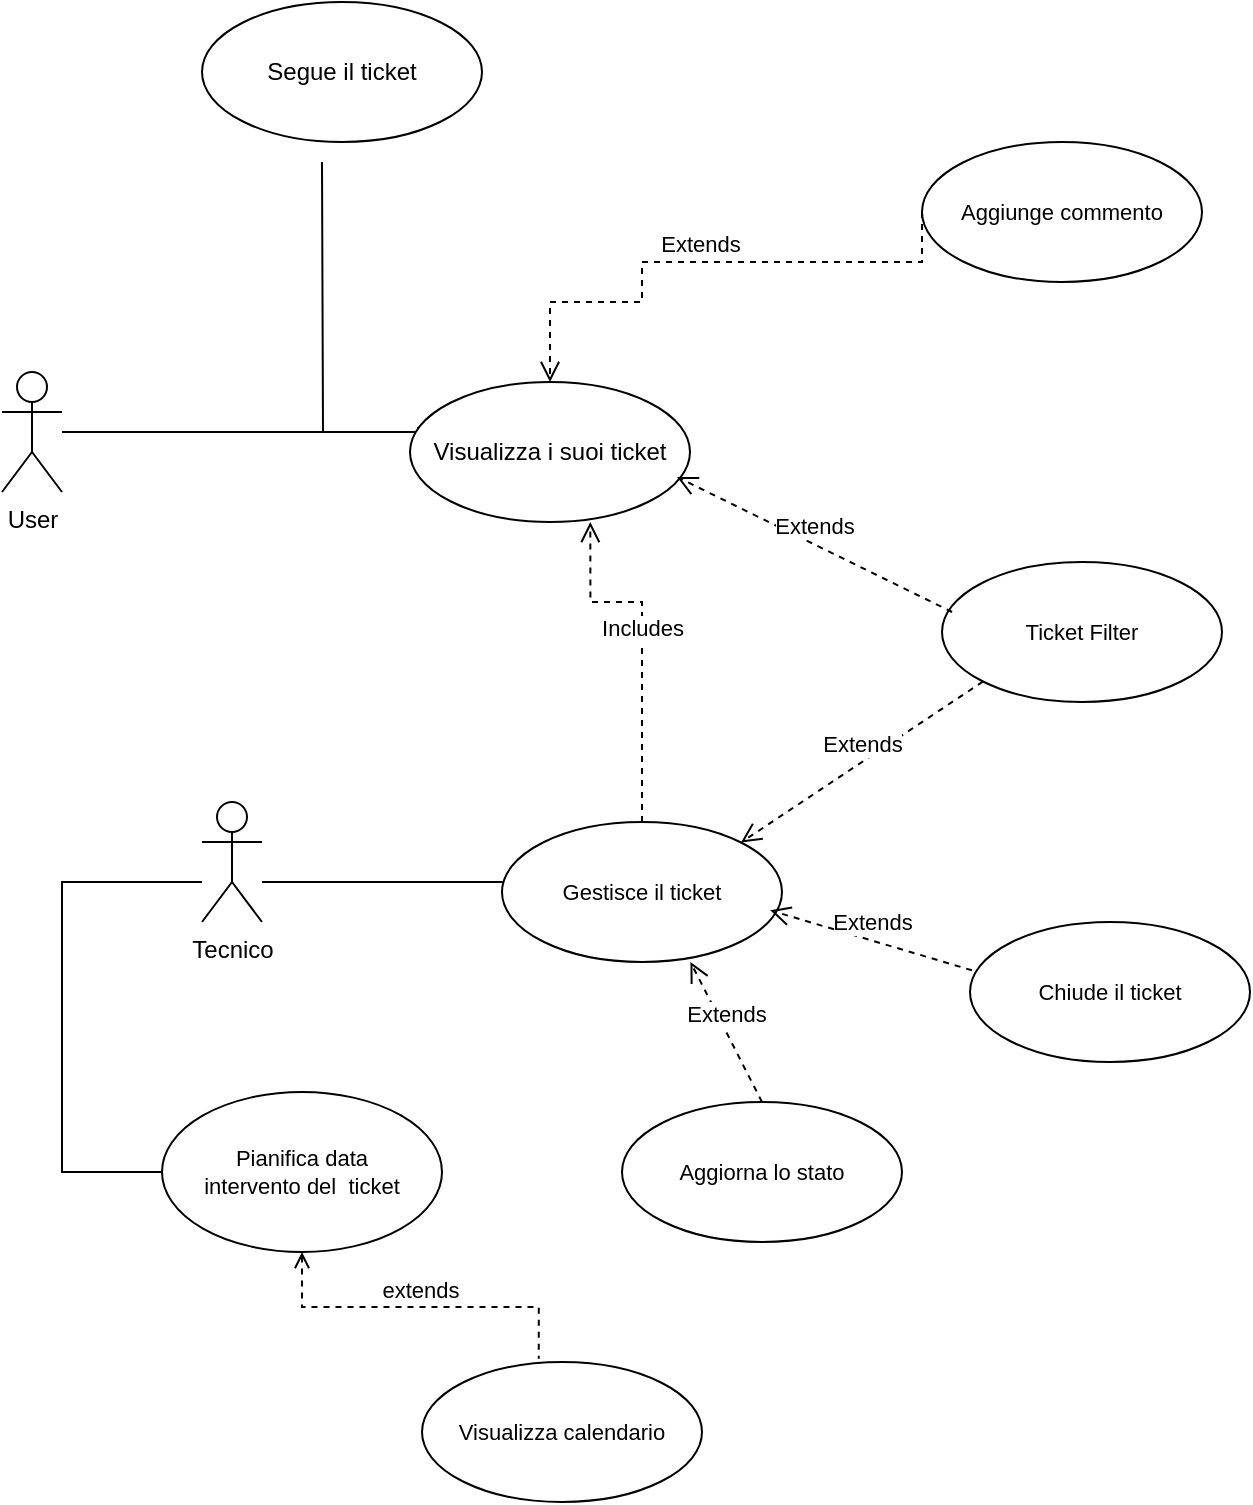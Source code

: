 <mxfile version="24.8.6">
  <diagram name="Pagina-1" id="Dq337kMYc3OfmYVG_zXd">
    <mxGraphModel dx="1155" dy="655" grid="1" gridSize="10" guides="1" tooltips="1" connect="1" arrows="1" fold="1" page="1" pageScale="1" pageWidth="827" pageHeight="1169" math="0" shadow="0">
      <root>
        <mxCell id="0" />
        <mxCell id="1" parent="0" />
        <mxCell id="qUYouzzlphUmMhYxDDfb-4" style="edgeStyle=orthogonalEdgeStyle;shape=connector;rounded=0;orthogonalLoop=1;jettySize=auto;html=1;entryX=0.025;entryY=0.321;entryDx=0;entryDy=0;strokeColor=default;align=center;verticalAlign=middle;fontFamily=Helvetica;fontSize=11;fontColor=default;labelBackgroundColor=default;endArrow=none;endFill=0;entryPerimeter=0;" edge="1" parent="1" source="hLIld5QHmvVF-c1tkZJ5-1" target="hLIld5QHmvVF-c1tkZJ5-4">
          <mxGeometry relative="1" as="geometry">
            <Array as="points">
              <mxPoint x="298" y="285" />
              <mxPoint x="298" y="283" />
            </Array>
          </mxGeometry>
        </mxCell>
        <mxCell id="qUYouzzlphUmMhYxDDfb-19" style="edgeStyle=orthogonalEdgeStyle;shape=connector;rounded=0;orthogonalLoop=1;jettySize=auto;html=1;strokeColor=default;align=center;verticalAlign=middle;fontFamily=Helvetica;fontSize=11;fontColor=default;labelBackgroundColor=default;endArrow=none;endFill=0;" edge="1" parent="1" source="hLIld5QHmvVF-c1tkZJ5-1">
          <mxGeometry relative="1" as="geometry">
            <mxPoint x="250" y="150" as="targetPoint" />
          </mxGeometry>
        </mxCell>
        <mxCell id="hLIld5QHmvVF-c1tkZJ5-1" value="User" style="shape=umlActor;verticalLabelPosition=bottom;verticalAlign=top;html=1;outlineConnect=0;" parent="1" vertex="1">
          <mxGeometry x="90" y="255" width="30" height="60" as="geometry" />
        </mxCell>
        <mxCell id="qUYouzzlphUmMhYxDDfb-1" style="edgeStyle=orthogonalEdgeStyle;rounded=0;orthogonalLoop=1;jettySize=auto;html=1;entryX=0;entryY=0.5;entryDx=0;entryDy=0;endArrow=none;endFill=0;" edge="1" parent="1" source="hLIld5QHmvVF-c1tkZJ5-2" target="hLIld5QHmvVF-c1tkZJ5-20">
          <mxGeometry relative="1" as="geometry">
            <mxPoint x="120" y="390" as="sourcePoint" />
            <Array as="points">
              <mxPoint x="120" y="510" />
              <mxPoint x="120" y="655" />
            </Array>
          </mxGeometry>
        </mxCell>
        <mxCell id="qUYouzzlphUmMhYxDDfb-8" style="edgeStyle=orthogonalEdgeStyle;shape=connector;rounded=0;orthogonalLoop=1;jettySize=auto;html=1;strokeColor=default;align=center;verticalAlign=middle;fontFamily=Helvetica;fontSize=11;fontColor=default;labelBackgroundColor=default;endArrow=none;endFill=0;" edge="1" parent="1" source="hLIld5QHmvVF-c1tkZJ5-2" target="qUYouzzlphUmMhYxDDfb-7">
          <mxGeometry relative="1" as="geometry">
            <Array as="points">
              <mxPoint x="335" y="510" />
              <mxPoint x="335" y="510" />
            </Array>
          </mxGeometry>
        </mxCell>
        <mxCell id="hLIld5QHmvVF-c1tkZJ5-2" value="Tecnico" style="shape=umlActor;verticalLabelPosition=bottom;verticalAlign=top;html=1;outlineConnect=0;" parent="1" vertex="1">
          <mxGeometry x="190" y="470" width="30" height="60" as="geometry" />
        </mxCell>
        <mxCell id="hLIld5QHmvVF-c1tkZJ5-4" value="Visualizza i suoi ticket" style="ellipse;whiteSpace=wrap;html=1;" parent="1" vertex="1">
          <mxGeometry x="294" y="260" width="140" height="70" as="geometry" />
        </mxCell>
        <mxCell id="hLIld5QHmvVF-c1tkZJ5-6" value="Segue il ticket" style="ellipse;whiteSpace=wrap;html=1;" parent="1" vertex="1">
          <mxGeometry x="190" y="70" width="140" height="70" as="geometry" />
        </mxCell>
        <mxCell id="hLIld5QHmvVF-c1tkZJ5-14" value="Extends" style="html=1;verticalAlign=bottom;endArrow=open;dashed=1;endSize=8;curved=0;rounded=0;strokeColor=default;align=center;fontFamily=Helvetica;fontSize=11;fontColor=default;labelBackgroundColor=default;edgeStyle=orthogonalEdgeStyle;entryX=0.5;entryY=0;entryDx=0;entryDy=0;exitX=0;exitY=0.5;exitDx=0;exitDy=0;" parent="1" target="hLIld5QHmvVF-c1tkZJ5-4" edge="1" source="hLIld5QHmvVF-c1tkZJ5-16">
          <mxGeometry x="0.004" relative="1" as="geometry">
            <mxPoint x="440" y="152.63" as="sourcePoint" />
            <mxPoint x="343.497" y="56.379" as="targetPoint" />
            <mxPoint as="offset" />
            <Array as="points">
              <mxPoint x="550" y="200" />
              <mxPoint x="410" y="200" />
              <mxPoint x="410" y="220" />
              <mxPoint x="364" y="220" />
            </Array>
          </mxGeometry>
        </mxCell>
        <mxCell id="hLIld5QHmvVF-c1tkZJ5-16" value="Aggiunge commento" style="ellipse;whiteSpace=wrap;html=1;fontFamily=Helvetica;fontSize=11;fontColor=default;labelBackgroundColor=default;" parent="1" vertex="1">
          <mxGeometry x="550" y="140" width="140" height="70" as="geometry" />
        </mxCell>
        <mxCell id="hLIld5QHmvVF-c1tkZJ5-17" value="Visualizza calendario" style="ellipse;whiteSpace=wrap;html=1;fontFamily=Helvetica;fontSize=11;fontColor=default;labelBackgroundColor=default;" parent="1" vertex="1">
          <mxGeometry x="300" y="750" width="140" height="70" as="geometry" />
        </mxCell>
        <mxCell id="hLIld5QHmvVF-c1tkZJ5-20" value="Pianifica data&lt;div&gt;intervento del&amp;nbsp; ticket&lt;/div&gt;" style="ellipse;whiteSpace=wrap;html=1;fontFamily=Helvetica;fontSize=11;fontColor=default;labelBackgroundColor=default;" parent="1" vertex="1">
          <mxGeometry x="170" y="615" width="140" height="80" as="geometry" />
        </mxCell>
        <mxCell id="qUYouzzlphUmMhYxDDfb-3" value="extends" style="html=1;verticalAlign=bottom;endArrow=none;dashed=1;endSize=8;curved=0;rounded=0;strokeColor=default;align=center;fontFamily=Helvetica;fontSize=11;fontColor=default;labelBackgroundColor=default;edgeStyle=orthogonalEdgeStyle;exitX=0.5;exitY=1;exitDx=0;exitDy=0;entryX=0.417;entryY=-0.024;entryDx=0;entryDy=0;entryPerimeter=0;startArrow=open;startFill=0;endFill=0;" edge="1" parent="1" source="hLIld5QHmvVF-c1tkZJ5-20" target="hLIld5QHmvVF-c1tkZJ5-17">
          <mxGeometry relative="1" as="geometry">
            <mxPoint x="425" y="510" as="sourcePoint" />
            <mxPoint x="345" y="510" as="targetPoint" />
          </mxGeometry>
        </mxCell>
        <mxCell id="qUYouzzlphUmMhYxDDfb-7" value="Gestisce il ticket" style="ellipse;whiteSpace=wrap;html=1;fontFamily=Helvetica;fontSize=11;fontColor=default;labelBackgroundColor=default;" vertex="1" parent="1">
          <mxGeometry x="340" y="480" width="140" height="70" as="geometry" />
        </mxCell>
        <mxCell id="qUYouzzlphUmMhYxDDfb-9" value="Includes" style="html=1;verticalAlign=bottom;endArrow=open;dashed=1;endSize=8;curved=0;rounded=0;strokeColor=default;align=center;fontFamily=Helvetica;fontSize=11;fontColor=default;labelBackgroundColor=default;edgeStyle=orthogonalEdgeStyle;entryX=0.644;entryY=1;entryDx=0;entryDy=0;entryPerimeter=0;exitX=0.5;exitY=0;exitDx=0;exitDy=0;" edge="1" parent="1" source="qUYouzzlphUmMhYxDDfb-7" target="hLIld5QHmvVF-c1tkZJ5-4">
          <mxGeometry x="0.005" relative="1" as="geometry">
            <mxPoint x="410" y="470" as="sourcePoint" />
            <mxPoint x="490" y="459" as="targetPoint" />
            <mxPoint as="offset" />
            <Array as="points">
              <mxPoint x="410" y="370" />
              <mxPoint x="384" y="370" />
            </Array>
          </mxGeometry>
        </mxCell>
        <mxCell id="qUYouzzlphUmMhYxDDfb-11" value="Ticket Filter" style="ellipse;whiteSpace=wrap;html=1;fontFamily=Helvetica;fontSize=11;fontColor=default;labelBackgroundColor=default;" vertex="1" parent="1">
          <mxGeometry x="560" y="350" width="140" height="70" as="geometry" />
        </mxCell>
        <mxCell id="qUYouzzlphUmMhYxDDfb-12" value="Extends" style="html=1;verticalAlign=bottom;endArrow=open;dashed=1;endSize=8;curved=0;rounded=0;entryX=0.954;entryY=0.679;entryDx=0;entryDy=0;exitX=0.036;exitY=0.357;exitDx=0;exitDy=0;entryPerimeter=0;exitPerimeter=0;" edge="1" parent="1" source="qUYouzzlphUmMhYxDDfb-11" target="hLIld5QHmvVF-c1tkZJ5-4">
          <mxGeometry relative="1" as="geometry">
            <mxPoint x="566" y="280" as="sourcePoint" />
            <mxPoint x="454" y="330" as="targetPoint" />
          </mxGeometry>
        </mxCell>
        <mxCell id="qUYouzzlphUmMhYxDDfb-13" value="Extends" style="html=1;verticalAlign=bottom;endArrow=open;dashed=1;endSize=8;curved=0;rounded=0;entryX=1;entryY=0;entryDx=0;entryDy=0;exitX=0;exitY=1;exitDx=0;exitDy=0;" edge="1" parent="1" source="qUYouzzlphUmMhYxDDfb-11" target="qUYouzzlphUmMhYxDDfb-7">
          <mxGeometry relative="1" as="geometry">
            <mxPoint x="627" y="480" as="sourcePoint" />
            <mxPoint x="490" y="413" as="targetPoint" />
          </mxGeometry>
        </mxCell>
        <mxCell id="qUYouzzlphUmMhYxDDfb-14" value="Aggiorna lo stato" style="ellipse;whiteSpace=wrap;html=1;fontFamily=Helvetica;fontSize=11;fontColor=default;labelBackgroundColor=default;" vertex="1" parent="1">
          <mxGeometry x="400" y="620" width="140" height="70" as="geometry" />
        </mxCell>
        <mxCell id="qUYouzzlphUmMhYxDDfb-16" value="Chiude il ticket" style="ellipse;whiteSpace=wrap;html=1;fontFamily=Helvetica;fontSize=11;fontColor=default;labelBackgroundColor=default;" vertex="1" parent="1">
          <mxGeometry x="574" y="530" width="140" height="70" as="geometry" />
        </mxCell>
        <mxCell id="qUYouzzlphUmMhYxDDfb-17" value="Extends" style="html=1;verticalAlign=bottom;endArrow=open;dashed=1;endSize=8;curved=0;rounded=0;entryX=0.958;entryY=0.631;entryDx=0;entryDy=0;exitX=0.007;exitY=0.345;exitDx=0;exitDy=0;entryPerimeter=0;exitPerimeter=0;" edge="1" parent="1" source="qUYouzzlphUmMhYxDDfb-16" target="qUYouzzlphUmMhYxDDfb-7">
          <mxGeometry relative="1" as="geometry">
            <mxPoint x="602" y="450" as="sourcePoint" />
            <mxPoint x="480" y="530" as="targetPoint" />
          </mxGeometry>
        </mxCell>
        <mxCell id="qUYouzzlphUmMhYxDDfb-18" value="Extends" style="html=1;verticalAlign=bottom;endArrow=open;dashed=1;endSize=8;curved=0;rounded=0;entryX=0.673;entryY=1;entryDx=0;entryDy=0;exitX=0.5;exitY=0;exitDx=0;exitDy=0;entryPerimeter=0;" edge="1" parent="1" source="qUYouzzlphUmMhYxDDfb-14" target="qUYouzzlphUmMhYxDDfb-7">
          <mxGeometry relative="1" as="geometry">
            <mxPoint x="592" y="470" as="sourcePoint" />
            <mxPoint x="470" y="550" as="targetPoint" />
          </mxGeometry>
        </mxCell>
      </root>
    </mxGraphModel>
  </diagram>
</mxfile>
